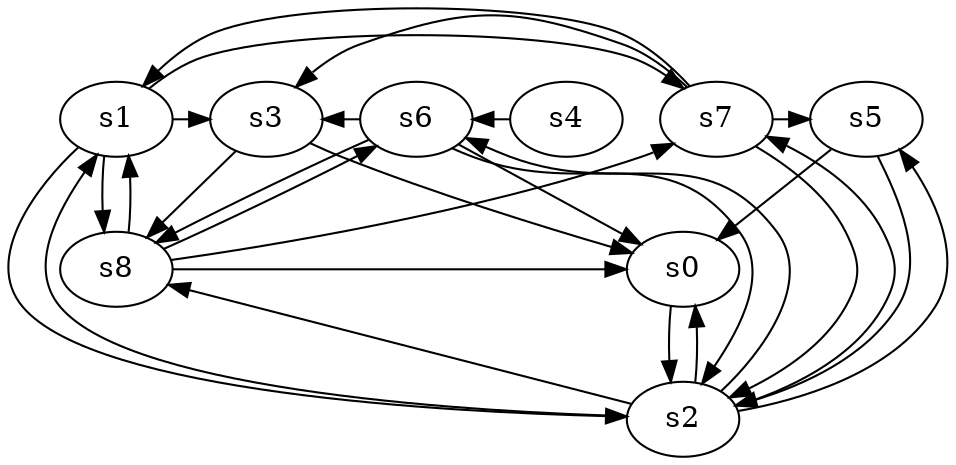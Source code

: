 digraph game_0982_complex_9 {
    s0 [name="s0", player=0];
    s1 [name="s1", player=0];
    s2 [name="s2", player=0];
    s3 [name="s3", player=1];
    s4 [name="s4", player=1];
    s5 [name="s5", player=0];
    s6 [name="s6", player=0];
    s7 [name="s7", player=0];
    s8 [name="s8", player=0, target=1];

    s0 -> s2;
    s1 -> s2 [constraint="time % 4 == 1 && time % 3 == 1"];
    s1 -> s3 [constraint="time == 0"];
    s1 -> s7 [constraint="time % 2 == 0"];
    s1 -> s8;
    s2 -> s0;
    s2 -> s1 [constraint="time == 0 || time == 9"];
    s2 -> s5 [constraint="time % 5 == 2"];
    s2 -> s6 [constraint="time % 6 == 4"];
    s2 -> s7 [constraint="time == 2 || time == 4 || time == 10 || time == 11 || time == 16"];
    s2 -> s8 [constraint="time % 6 == 0"];
    s3 -> s0 [constraint="time % 6 == 3"];
    s3 -> s8 [constraint="time % 4 == 3 && time % 5 == 2"];
    s4 -> s6 [constraint="time % 6 == 2"];
    s5 -> s0;
    s5 -> s2;
    s6 -> s0 [constraint="!(time % 3 == 1)"];
    s6 -> s2 [constraint="time % 3 == 1 && time % 5 == 3"];
    s6 -> s3 [constraint="time % 3 == 0"];
    s6 -> s8 [constraint="time % 2 == 1 || time % 5 == 4"];
    s7 -> s1 [constraint="time % 4 == 2 && time % 4 == 1"];
    s7 -> s2 [constraint="time == 8 || time == 12 || time == 17 || time == 18"];
    s7 -> s3 [constraint="time % 3 == 2 && time % 4 == 3"];
    s7 -> s5 [constraint="!(time % 6 == 0)"];
    s8 -> s0 [constraint="time % 7 == 4"];
    s8 -> s1 [constraint="!(time % 3 == 2)"];
    s8 -> s6 [constraint="!(time % 2 == 0)"];
    s8 -> s7 [constraint="time % 2 == 0 || time % 2 == 1"];
}
